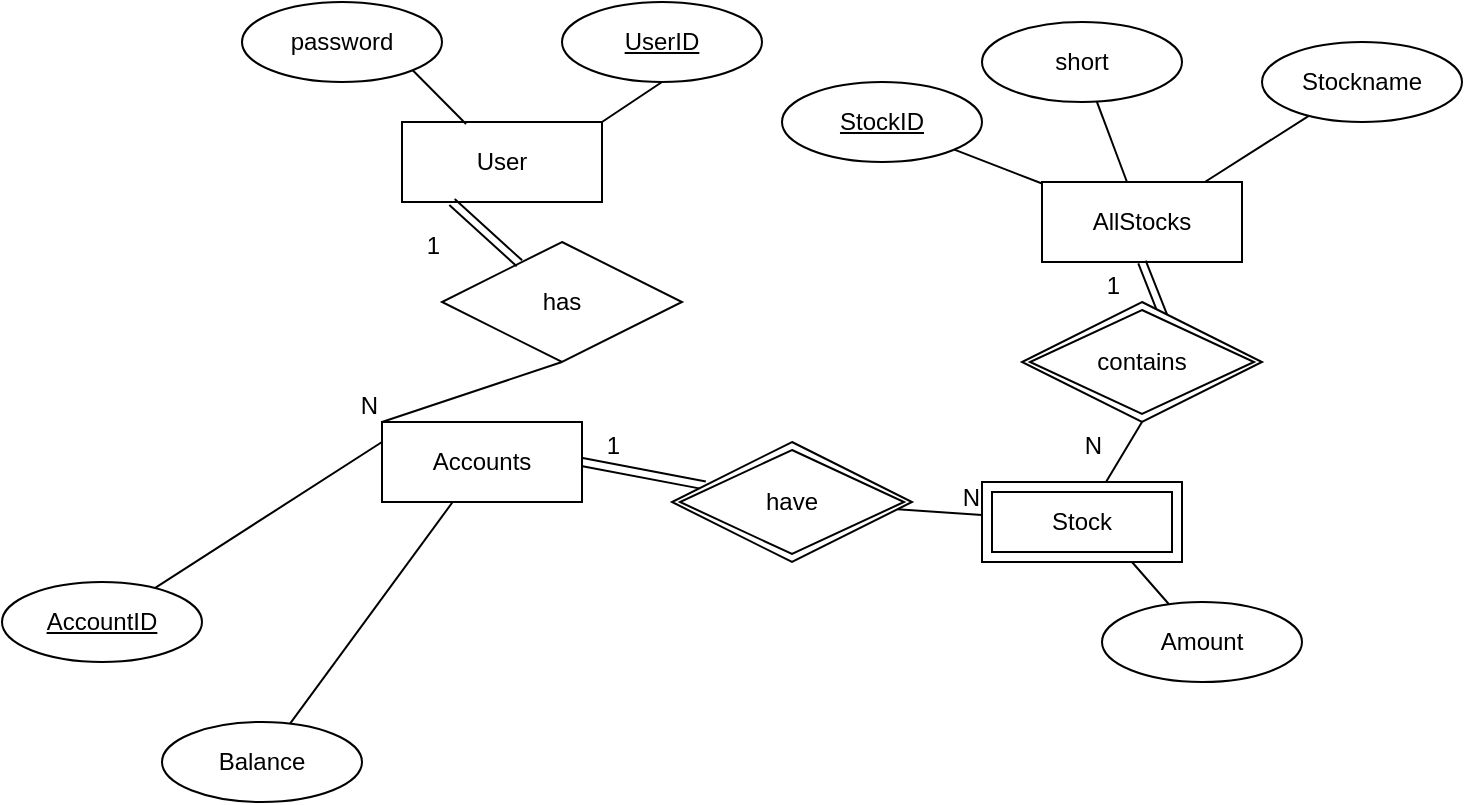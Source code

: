 <mxfile version="21.6.6" type="github">
  <diagram id="R2lEEEUBdFMjLlhIrx00" name="Page-1">
    <mxGraphModel dx="912" dy="652" grid="1" gridSize="10" guides="1" tooltips="1" connect="1" arrows="1" fold="1" page="1" pageScale="1" pageWidth="850" pageHeight="1100" math="0" shadow="0" extFonts="Permanent Marker^https://fonts.googleapis.com/css?family=Permanent+Marker">
      <root>
        <mxCell id="0" />
        <mxCell id="1" parent="0" />
        <mxCell id="7YQ3mPdZHCYmovfpyd7n-2" value="&lt;div&gt;User&lt;/div&gt;" style="whiteSpace=wrap;html=1;align=center;" vertex="1" parent="1">
          <mxGeometry x="230" y="90" width="100" height="40" as="geometry" />
        </mxCell>
        <mxCell id="7YQ3mPdZHCYmovfpyd7n-3" value="Accounts" style="whiteSpace=wrap;html=1;align=center;" vertex="1" parent="1">
          <mxGeometry x="220" y="240" width="100" height="40" as="geometry" />
        </mxCell>
        <mxCell id="7YQ3mPdZHCYmovfpyd7n-5" value="AllStocks" style="whiteSpace=wrap;html=1;align=center;" vertex="1" parent="1">
          <mxGeometry x="550" y="120" width="100" height="40" as="geometry" />
        </mxCell>
        <mxCell id="7YQ3mPdZHCYmovfpyd7n-6" value="has" style="shape=rhombus;perimeter=rhombusPerimeter;whiteSpace=wrap;html=1;align=center;" vertex="1" parent="1">
          <mxGeometry x="250" y="150" width="120" height="60" as="geometry" />
        </mxCell>
        <mxCell id="7YQ3mPdZHCYmovfpyd7n-12" value="" style="endArrow=none;html=1;rounded=0;entryX=0;entryY=0;entryDx=0;entryDy=0;exitX=0.5;exitY=1;exitDx=0;exitDy=0;" edge="1" parent="1" source="7YQ3mPdZHCYmovfpyd7n-6" target="7YQ3mPdZHCYmovfpyd7n-3">
          <mxGeometry relative="1" as="geometry">
            <mxPoint x="540" y="250" as="sourcePoint" />
            <mxPoint x="700" y="250" as="targetPoint" />
          </mxGeometry>
        </mxCell>
        <mxCell id="7YQ3mPdZHCYmovfpyd7n-13" value="N" style="resizable=0;html=1;whiteSpace=wrap;align=right;verticalAlign=bottom;" connectable="0" vertex="1" parent="7YQ3mPdZHCYmovfpyd7n-12">
          <mxGeometry x="1" relative="1" as="geometry" />
        </mxCell>
        <mxCell id="7YQ3mPdZHCYmovfpyd7n-17" value="" style="endArrow=none;html=1;rounded=0;" edge="1" parent="1" source="7YQ3mPdZHCYmovfpyd7n-45" target="7YQ3mPdZHCYmovfpyd7n-44">
          <mxGeometry relative="1" as="geometry">
            <mxPoint x="450" y="355" as="sourcePoint" />
            <mxPoint x="540" y="340" as="targetPoint" />
          </mxGeometry>
        </mxCell>
        <mxCell id="7YQ3mPdZHCYmovfpyd7n-18" value="N" style="resizable=0;html=1;whiteSpace=wrap;align=right;verticalAlign=bottom;" connectable="0" vertex="1" parent="7YQ3mPdZHCYmovfpyd7n-17">
          <mxGeometry x="1" relative="1" as="geometry" />
        </mxCell>
        <mxCell id="7YQ3mPdZHCYmovfpyd7n-20" value="" style="shape=link;html=1;rounded=0;entryX=0.25;entryY=1;entryDx=0;entryDy=0;" edge="1" parent="1" source="7YQ3mPdZHCYmovfpyd7n-6" target="7YQ3mPdZHCYmovfpyd7n-2">
          <mxGeometry relative="1" as="geometry">
            <mxPoint x="340" y="340" as="sourcePoint" />
            <mxPoint x="500" y="340" as="targetPoint" />
          </mxGeometry>
        </mxCell>
        <mxCell id="7YQ3mPdZHCYmovfpyd7n-21" value="1" style="resizable=0;html=1;whiteSpace=wrap;align=right;verticalAlign=bottom;" connectable="0" vertex="1" parent="7YQ3mPdZHCYmovfpyd7n-20">
          <mxGeometry x="1" relative="1" as="geometry">
            <mxPoint x="-5" y="30" as="offset" />
          </mxGeometry>
        </mxCell>
        <mxCell id="7YQ3mPdZHCYmovfpyd7n-23" value="" style="shape=link;html=1;rounded=0;entryX=1;entryY=0.5;entryDx=0;entryDy=0;" edge="1" parent="1" source="7YQ3mPdZHCYmovfpyd7n-45" target="7YQ3mPdZHCYmovfpyd7n-3">
          <mxGeometry relative="1" as="geometry">
            <mxPoint x="366.96" y="335.98" as="sourcePoint" />
            <mxPoint x="500" y="200" as="targetPoint" />
          </mxGeometry>
        </mxCell>
        <mxCell id="7YQ3mPdZHCYmovfpyd7n-24" value="1" style="resizable=0;html=1;whiteSpace=wrap;align=right;verticalAlign=bottom;" connectable="0" vertex="1" parent="7YQ3mPdZHCYmovfpyd7n-23">
          <mxGeometry x="1" relative="1" as="geometry">
            <mxPoint x="20" as="offset" />
          </mxGeometry>
        </mxCell>
        <mxCell id="7YQ3mPdZHCYmovfpyd7n-27" value="" style="shape=link;html=1;rounded=0;entryX=0.5;entryY=1;entryDx=0;entryDy=0;exitX=0.592;exitY=0.133;exitDx=0;exitDy=0;exitPerimeter=0;" edge="1" parent="1" source="7YQ3mPdZHCYmovfpyd7n-46" target="7YQ3mPdZHCYmovfpyd7n-5">
          <mxGeometry relative="1" as="geometry">
            <mxPoint x="594" y="202" as="sourcePoint" />
            <mxPoint x="500" y="200" as="targetPoint" />
          </mxGeometry>
        </mxCell>
        <mxCell id="7YQ3mPdZHCYmovfpyd7n-28" value="1" style="resizable=0;html=1;whiteSpace=wrap;align=right;verticalAlign=bottom;" connectable="0" vertex="1" parent="7YQ3mPdZHCYmovfpyd7n-27">
          <mxGeometry x="1" relative="1" as="geometry">
            <mxPoint x="-10" y="20" as="offset" />
          </mxGeometry>
        </mxCell>
        <mxCell id="7YQ3mPdZHCYmovfpyd7n-31" value="" style="endArrow=none;html=1;rounded=0;exitX=0.5;exitY=1;exitDx=0;exitDy=0;" edge="1" parent="1" source="7YQ3mPdZHCYmovfpyd7n-46" target="7YQ3mPdZHCYmovfpyd7n-44">
          <mxGeometry relative="1" as="geometry">
            <mxPoint x="590" y="260" as="sourcePoint" />
            <mxPoint x="575" y="320" as="targetPoint" />
          </mxGeometry>
        </mxCell>
        <mxCell id="7YQ3mPdZHCYmovfpyd7n-32" value="N" style="resizable=0;html=1;whiteSpace=wrap;align=right;verticalAlign=bottom;" connectable="0" vertex="1" parent="7YQ3mPdZHCYmovfpyd7n-31">
          <mxGeometry x="1" relative="1" as="geometry">
            <mxPoint y="-10" as="offset" />
          </mxGeometry>
        </mxCell>
        <mxCell id="7YQ3mPdZHCYmovfpyd7n-33" value="password" style="ellipse;whiteSpace=wrap;html=1;align=center;" vertex="1" parent="1">
          <mxGeometry x="150" y="30" width="100" height="40" as="geometry" />
        </mxCell>
        <mxCell id="7YQ3mPdZHCYmovfpyd7n-34" value="UserID" style="ellipse;whiteSpace=wrap;html=1;align=center;fontStyle=4;" vertex="1" parent="1">
          <mxGeometry x="310" y="30" width="100" height="40" as="geometry" />
        </mxCell>
        <mxCell id="7YQ3mPdZHCYmovfpyd7n-35" value="" style="endArrow=none;html=1;rounded=0;exitX=1;exitY=0;exitDx=0;exitDy=0;entryX=0.5;entryY=1;entryDx=0;entryDy=0;" edge="1" parent="1" source="7YQ3mPdZHCYmovfpyd7n-2" target="7YQ3mPdZHCYmovfpyd7n-34">
          <mxGeometry relative="1" as="geometry">
            <mxPoint x="340" y="140" as="sourcePoint" />
            <mxPoint x="500" y="140" as="targetPoint" />
          </mxGeometry>
        </mxCell>
        <mxCell id="7YQ3mPdZHCYmovfpyd7n-36" value="" style="endArrow=none;html=1;rounded=0;exitX=1;exitY=1;exitDx=0;exitDy=0;entryX=0.32;entryY=0.025;entryDx=0;entryDy=0;entryPerimeter=0;" edge="1" parent="1" source="7YQ3mPdZHCYmovfpyd7n-33" target="7YQ3mPdZHCYmovfpyd7n-2">
          <mxGeometry relative="1" as="geometry">
            <mxPoint x="340" y="140" as="sourcePoint" />
            <mxPoint x="500" y="140" as="targetPoint" />
          </mxGeometry>
        </mxCell>
        <mxCell id="7YQ3mPdZHCYmovfpyd7n-37" value="AccountID" style="ellipse;whiteSpace=wrap;html=1;align=center;fontStyle=4;" vertex="1" parent="1">
          <mxGeometry x="30" y="320" width="100" height="40" as="geometry" />
        </mxCell>
        <mxCell id="7YQ3mPdZHCYmovfpyd7n-38" value="" style="endArrow=none;html=1;rounded=0;entryX=0;entryY=0.25;entryDx=0;entryDy=0;" edge="1" parent="1" source="7YQ3mPdZHCYmovfpyd7n-37" target="7YQ3mPdZHCYmovfpyd7n-3">
          <mxGeometry relative="1" as="geometry">
            <mxPoint x="340" y="140" as="sourcePoint" />
            <mxPoint x="500" y="140" as="targetPoint" />
          </mxGeometry>
        </mxCell>
        <mxCell id="7YQ3mPdZHCYmovfpyd7n-40" value="Balance" style="ellipse;whiteSpace=wrap;html=1;align=center;" vertex="1" parent="1">
          <mxGeometry x="110" y="390" width="100" height="40" as="geometry" />
        </mxCell>
        <mxCell id="7YQ3mPdZHCYmovfpyd7n-41" value="" style="endArrow=none;html=1;rounded=0;" edge="1" parent="1" source="7YQ3mPdZHCYmovfpyd7n-40" target="7YQ3mPdZHCYmovfpyd7n-3">
          <mxGeometry relative="1" as="geometry">
            <mxPoint x="340" y="140" as="sourcePoint" />
            <mxPoint x="500" y="140" as="targetPoint" />
          </mxGeometry>
        </mxCell>
        <mxCell id="7YQ3mPdZHCYmovfpyd7n-42" value="Amount" style="ellipse;whiteSpace=wrap;html=1;align=center;" vertex="1" parent="1">
          <mxGeometry x="580" y="330" width="100" height="40" as="geometry" />
        </mxCell>
        <mxCell id="7YQ3mPdZHCYmovfpyd7n-43" value="" style="endArrow=none;html=1;rounded=0;entryX=0.75;entryY=1;entryDx=0;entryDy=0;" edge="1" parent="1" source="7YQ3mPdZHCYmovfpyd7n-42" target="7YQ3mPdZHCYmovfpyd7n-44">
          <mxGeometry relative="1" as="geometry">
            <mxPoint x="340" y="140" as="sourcePoint" />
            <mxPoint x="615" y="360" as="targetPoint" />
          </mxGeometry>
        </mxCell>
        <mxCell id="7YQ3mPdZHCYmovfpyd7n-44" value="Stock" style="shape=ext;margin=3;double=1;whiteSpace=wrap;html=1;align=center;" vertex="1" parent="1">
          <mxGeometry x="520" y="270" width="100" height="40" as="geometry" />
        </mxCell>
        <mxCell id="7YQ3mPdZHCYmovfpyd7n-45" value="have" style="shape=rhombus;double=1;perimeter=rhombusPerimeter;whiteSpace=wrap;html=1;align=center;" vertex="1" parent="1">
          <mxGeometry x="365" y="250" width="120" height="60" as="geometry" />
        </mxCell>
        <mxCell id="7YQ3mPdZHCYmovfpyd7n-46" value="contains" style="shape=rhombus;double=1;perimeter=rhombusPerimeter;whiteSpace=wrap;html=1;align=center;" vertex="1" parent="1">
          <mxGeometry x="540" y="180" width="120" height="60" as="geometry" />
        </mxCell>
        <mxCell id="7YQ3mPdZHCYmovfpyd7n-47" value="short" style="ellipse;whiteSpace=wrap;html=1;align=center;" vertex="1" parent="1">
          <mxGeometry x="520" y="40" width="100" height="40" as="geometry" />
        </mxCell>
        <mxCell id="7YQ3mPdZHCYmovfpyd7n-48" value="Stockname" style="ellipse;whiteSpace=wrap;html=1;align=center;" vertex="1" parent="1">
          <mxGeometry x="660" y="50" width="100" height="40" as="geometry" />
        </mxCell>
        <mxCell id="7YQ3mPdZHCYmovfpyd7n-49" value="StockID" style="ellipse;whiteSpace=wrap;html=1;align=center;fontStyle=4;" vertex="1" parent="1">
          <mxGeometry x="420" y="70" width="100" height="40" as="geometry" />
        </mxCell>
        <mxCell id="7YQ3mPdZHCYmovfpyd7n-50" value="" style="endArrow=none;html=1;rounded=0;" edge="1" parent="1" source="7YQ3mPdZHCYmovfpyd7n-49" target="7YQ3mPdZHCYmovfpyd7n-5">
          <mxGeometry relative="1" as="geometry">
            <mxPoint x="340" y="140" as="sourcePoint" />
            <mxPoint x="500" y="140" as="targetPoint" />
          </mxGeometry>
        </mxCell>
        <mxCell id="7YQ3mPdZHCYmovfpyd7n-51" value="" style="endArrow=none;html=1;rounded=0;" edge="1" parent="1" source="7YQ3mPdZHCYmovfpyd7n-47" target="7YQ3mPdZHCYmovfpyd7n-5">
          <mxGeometry relative="1" as="geometry">
            <mxPoint x="340" y="140" as="sourcePoint" />
            <mxPoint x="500" y="140" as="targetPoint" />
          </mxGeometry>
        </mxCell>
        <mxCell id="7YQ3mPdZHCYmovfpyd7n-52" value="" style="endArrow=none;html=1;rounded=0;" edge="1" parent="1" source="7YQ3mPdZHCYmovfpyd7n-48" target="7YQ3mPdZHCYmovfpyd7n-5">
          <mxGeometry relative="1" as="geometry">
            <mxPoint x="340" y="140" as="sourcePoint" />
            <mxPoint x="500" y="140" as="targetPoint" />
          </mxGeometry>
        </mxCell>
      </root>
    </mxGraphModel>
  </diagram>
</mxfile>
